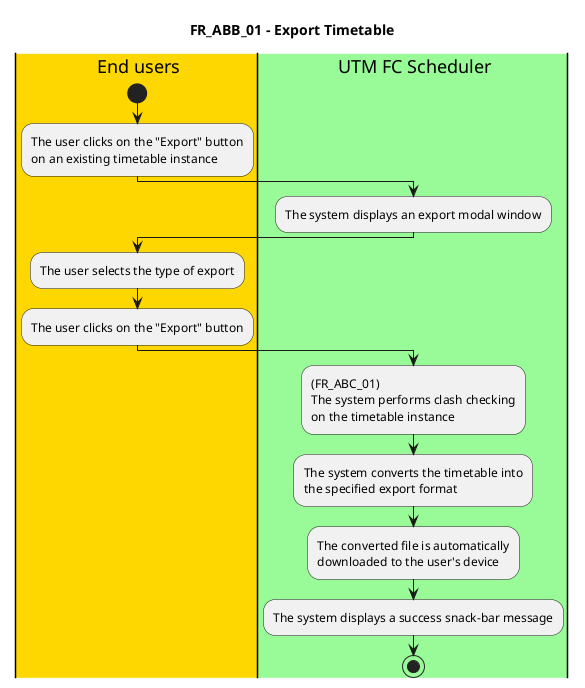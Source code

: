 @startuml FR_ABB_01
title FR_ABB_01 - Export Timetable


|#gold|eu| End users
|#palegreen|sys| UTM FC Scheduler

|eu|
start
:The user clicks on the "Export" button 
on an existing timetable instance;

|sys|
:The system displays an export modal window;

|eu|
:The user selects the type of export;
:The user clicks on the "Export" button;

|sys|
:(FR_ABC_01) 
The system performs clash checking
on the timetable instance;

:The system converts the timetable into
the specified export format;

:The converted file is automatically
downloaded to the user's device;

:The system displays a success snack-bar message;

stop

@enduml
